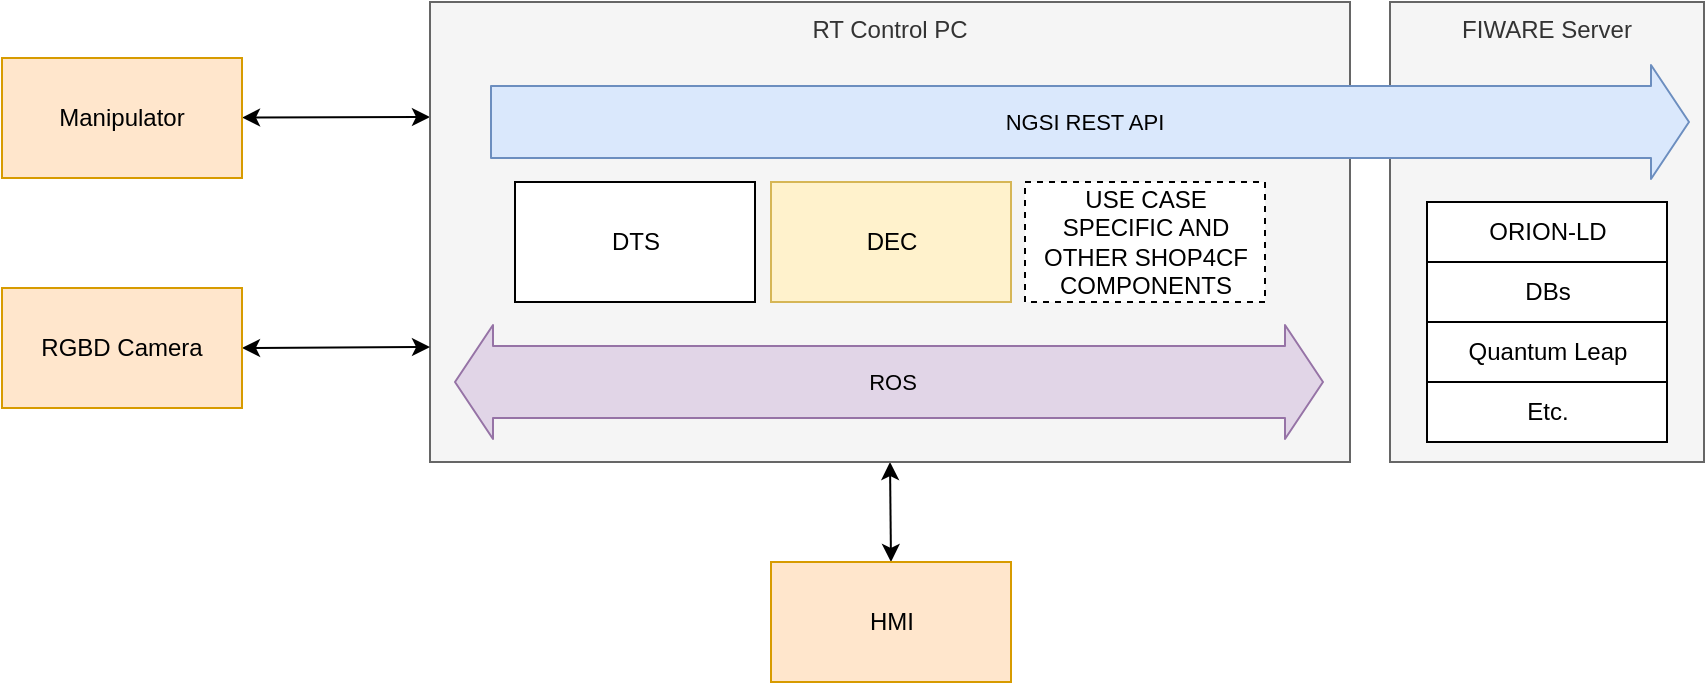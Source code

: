 <mxfile>
    <diagram id="cb_4Rjue3ssV7RIQUO_7" name="Page-1">
        <mxGraphModel dx="921" dy="600" grid="1" gridSize="10" guides="1" tooltips="1" connect="1" arrows="1" fold="1" page="1" pageScale="1" pageWidth="850" pageHeight="1100" background="#ffffff" math="0" shadow="0">
            <root>
                <mxCell id="0"/>
                <mxCell id="1" parent="0"/>
                <mxCell id="21" value="FIWARE Server" style="rounded=0;whiteSpace=wrap;html=1;verticalAlign=top;fillColor=#f5f5f5;fontColor=#333333;strokeColor=#666666;" parent="1" vertex="1">
                    <mxGeometry x="770" y="160" width="157" height="230" as="geometry"/>
                </mxCell>
                <mxCell id="20" style="edgeStyle=none;html=1;entryX=0;entryY=0.25;entryDx=0;entryDy=0;startArrow=classic;startFill=1;endSize=6;fillColor=default;" parent="1" source="2" target="3" edge="1">
                    <mxGeometry relative="1" as="geometry"/>
                </mxCell>
                <mxCell id="2" value="Manipulator" style="rounded=0;whiteSpace=wrap;html=1;fillColor=#ffe6cc;strokeColor=#d79b00;" parent="1" vertex="1">
                    <mxGeometry x="76" y="188" width="120" height="60" as="geometry"/>
                </mxCell>
                <mxCell id="33" style="edgeStyle=none;html=1;exitX=0.5;exitY=1;exitDx=0;exitDy=0;entryX=0.5;entryY=0;entryDx=0;entryDy=0;startArrow=classic;startFill=1;endSize=6;fillColor=default;" parent="1" source="3" target="32" edge="1">
                    <mxGeometry relative="1" as="geometry"/>
                </mxCell>
                <mxCell id="3" value="RT Control PC" style="rounded=0;whiteSpace=wrap;html=1;verticalAlign=top;fillColor=#f5f5f5;fontColor=#333333;strokeColor=#666666;" parent="1" vertex="1">
                    <mxGeometry x="290" y="160" width="460" height="230" as="geometry"/>
                </mxCell>
                <mxCell id="4" value="DTS" style="whiteSpace=wrap;html=1;" parent="1" vertex="1">
                    <mxGeometry x="332.5" y="250" width="120" height="60" as="geometry"/>
                </mxCell>
                <mxCell id="6" value="DEC" style="whiteSpace=wrap;html=1;fillColor=#fff2cc;strokeColor=#d6b656;" parent="1" vertex="1">
                    <mxGeometry x="460.5" y="250" width="120" height="60" as="geometry"/>
                </mxCell>
                <mxCell id="8" value="" style="shape=flexArrow;endArrow=classic;startArrow=classic;html=1;endWidth=20;endSize=6;width=36;fillColor=#e1d5e7;strokeColor=#9673a6;" parent="1" edge="1">
                    <mxGeometry width="100" height="100" relative="1" as="geometry">
                        <mxPoint x="302" y="350" as="sourcePoint"/>
                        <mxPoint x="737" y="350" as="targetPoint"/>
                    </mxGeometry>
                </mxCell>
                <mxCell id="12" value="ROS" style="edgeLabel;html=1;align=center;verticalAlign=middle;resizable=0;points=[];labelBackgroundColor=none;" parent="8" vertex="1" connectable="0">
                    <mxGeometry x="-0.062" y="-3" relative="1" as="geometry">
                        <mxPoint x="15" y="-3" as="offset"/>
                    </mxGeometry>
                </mxCell>
                <mxCell id="13" value="USE CASE SPECIFIC AND OTHER SHOP4CF COMPONENTS" style="whiteSpace=wrap;html=1;dashed=1;" parent="1" vertex="1">
                    <mxGeometry x="587.5" y="250" width="120" height="60" as="geometry"/>
                </mxCell>
                <mxCell id="15" value="" style="shape=flexArrow;endArrow=classic;startArrow=none;html=1;endWidth=20;endSize=6;width=36;startFill=0;fillColor=#dae8fc;strokeColor=#6c8ebf;" parent="1" edge="1">
                    <mxGeometry width="100" height="100" relative="1" as="geometry">
                        <mxPoint x="320" y="220" as="sourcePoint"/>
                        <mxPoint x="920" y="220" as="targetPoint"/>
                    </mxGeometry>
                </mxCell>
                <mxCell id="16" value="NGSI REST API" style="edgeLabel;html=1;align=center;verticalAlign=middle;resizable=0;points=[];labelBackgroundColor=none;" parent="15" vertex="1" connectable="0">
                    <mxGeometry x="-0.062" y="-3" relative="1" as="geometry">
                        <mxPoint x="15" y="-3" as="offset"/>
                    </mxGeometry>
                </mxCell>
                <mxCell id="22" value="DBs" style="whiteSpace=wrap;html=1;" parent="1" vertex="1">
                    <mxGeometry x="788.5" y="290" width="120" height="30" as="geometry"/>
                </mxCell>
                <mxCell id="23" value="ORION-LD" style="whiteSpace=wrap;html=1;" parent="1" vertex="1">
                    <mxGeometry x="788.5" y="260" width="120" height="30" as="geometry"/>
                </mxCell>
                <mxCell id="24" value="Quantum Leap" style="whiteSpace=wrap;html=1;" parent="1" vertex="1">
                    <mxGeometry x="788.5" y="320" width="120" height="30" as="geometry"/>
                </mxCell>
                <mxCell id="25" value="Etc." style="whiteSpace=wrap;html=1;" parent="1" vertex="1">
                    <mxGeometry x="788.5" y="350" width="120" height="30" as="geometry"/>
                </mxCell>
                <mxCell id="28" style="edgeStyle=none;html=1;entryX=0;entryY=0.75;entryDx=0;entryDy=0;startArrow=classic;startFill=1;endSize=6;fillColor=default;exitX=1;exitY=0.5;exitDx=0;exitDy=0;" parent="1" source="30" target="3" edge="1">
                    <mxGeometry relative="1" as="geometry"/>
                </mxCell>
                <mxCell id="30" value="RGBD Camera&lt;span style=&quot;color: rgba(0, 0, 0, 0); font-family: monospace; font-size: 0px; text-align: start;&quot;&gt;%3CmxGraphModel%3E%3Croot%3E%3CmxCell%20id%3D%220%22%2F%3E%3CmxCell%20id%3D%221%22%20parent%3D%220%22%2F%3E%3CmxCell%20id%3D%222%22%20value%3D%22Manipulator%22%20style%3D%22rounded%3D0%3BwhiteSpace%3Dwrap%3Bhtml%3D1%3BfillColor%3D%23ffe6cc%3BstrokeColor%3D%23d79b00%3B%22%20vertex%3D%221%22%20parent%3D%221%22%3E%3CmxGeometry%20x%3D%2276%22%20y%3D%22188%22%20width%3D%22120%22%20height%3D%2260%22%20as%3D%22geometry%22%2F%3E%3C%2FmxCell%3E%3C%2Froot%3E%3C%2FmxGraphModel%3E&lt;/span&gt;&lt;span style=&quot;color: rgba(0, 0, 0, 0); font-family: monospace; font-size: 0px; text-align: start;&quot;&gt;%3CmxGraphModel%3E%3Croot%3E%3CmxCell%20id%3D%220%22%2F%3E%3CmxCell%20id%3D%221%22%20parent%3D%220%22%2F%3E%3CmxCell%20id%3D%222%22%20value%3D%22Manipulator%22%20style%3D%22rounded%3D0%3BwhiteSpace%3Dwrap%3Bhtml%3D1%3BfillColor%3D%23ffe6cc%3BstrokeColor%3D%23d79b00%3B%22%20vertex%3D%221%22%20parent%3D%221%22%3E%3CmxGeometry%20x%3D%2276%22%20y%3D%22188%22%20width%3D%22120%22%20height%3D%2260%22%20as%3D%22geometry%22%2F%3E%3C%2FmxCell%3E%3C%2Froot%3E%3C%2FmxGraphModel%3E&lt;/span&gt;" style="rounded=0;whiteSpace=wrap;html=1;fillColor=#ffe6cc;strokeColor=#d79b00;" parent="1" vertex="1">
                    <mxGeometry x="76" y="303" width="120" height="60" as="geometry"/>
                </mxCell>
                <mxCell id="32" value="HMI" style="rounded=0;whiteSpace=wrap;html=1;fillColor=#ffe6cc;strokeColor=#d79b00;" parent="1" vertex="1">
                    <mxGeometry x="460.5" y="440" width="120" height="60" as="geometry"/>
                </mxCell>
            </root>
        </mxGraphModel>
    </diagram>
</mxfile>